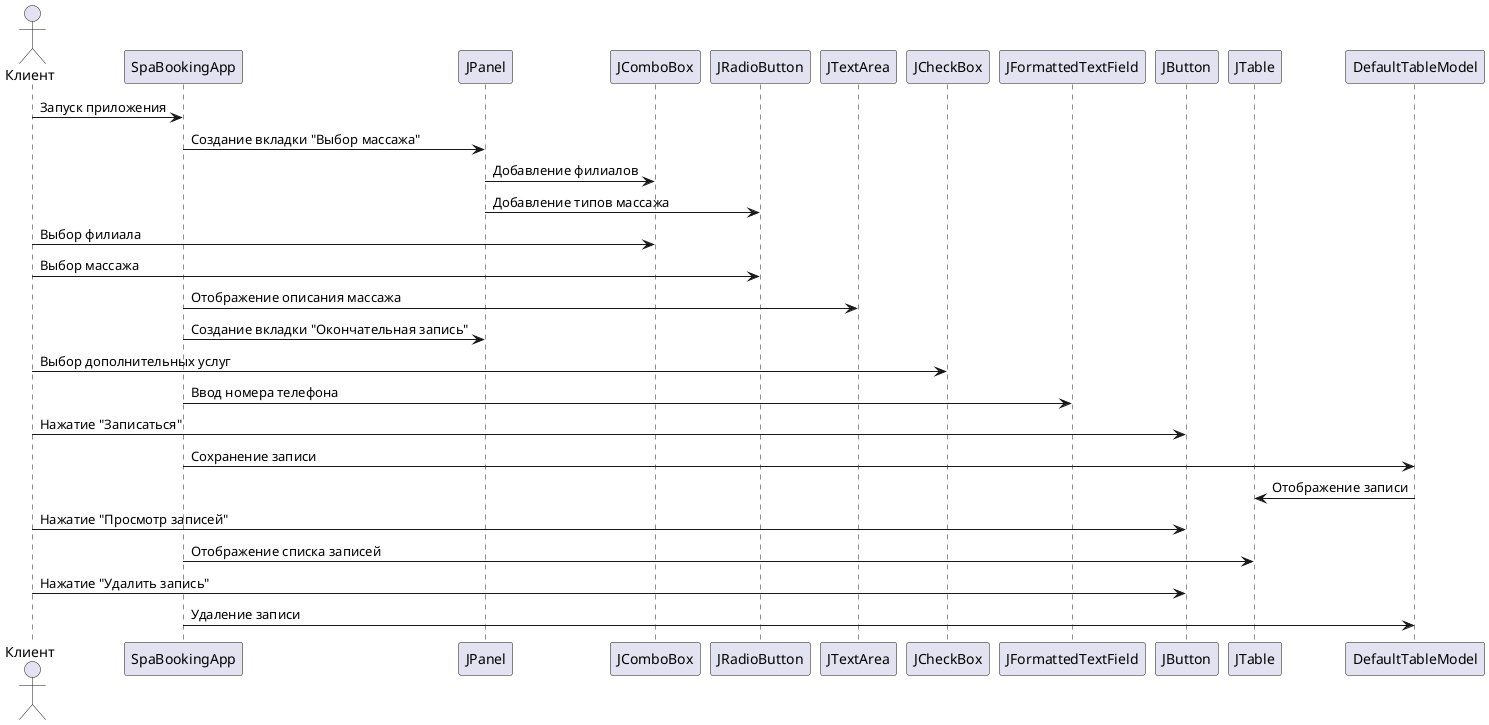 @startuml
actor Клиент
participant "SpaBookingApp" as App
participant "JPanel" as Panel
participant "JComboBox" as ComboBox
participant "JRadioButton" as RadioButton
participant "JTextArea" as TextArea
participant "JCheckBox" as CheckBox
participant "JFormattedTextField" as PhoneField
participant "JButton" as Button
participant "JTable" as Table
participant "DefaultTableModel" as TableModel

Клиент -> App: Запуск приложения
App -> Panel: Создание вкладки "Выбор массажа"
Panel -> ComboBox: Добавление филиалов
Panel -> RadioButton: Добавление типов массажа
Клиент -> ComboBox: Выбор филиала
Клиент -> RadioButton: Выбор массажа
App -> TextArea: Отображение описания массажа
App -> Panel: Создание вкладки "Окончательная запись"
Клиент -> CheckBox: Выбор дополнительных услуг
App -> PhoneField: Ввод номера телефона
Клиент -> Button: Нажатие "Записаться"
App -> TableModel: Сохранение записи
TableModel -> Table: Отображение записи
Клиент -> Button: Нажатие "Просмотр записей"
App -> Table: Отображение списка записей
Клиент -> Button: Нажатие "Удалить запись"
App -> TableModel: Удаление записи
@enduml